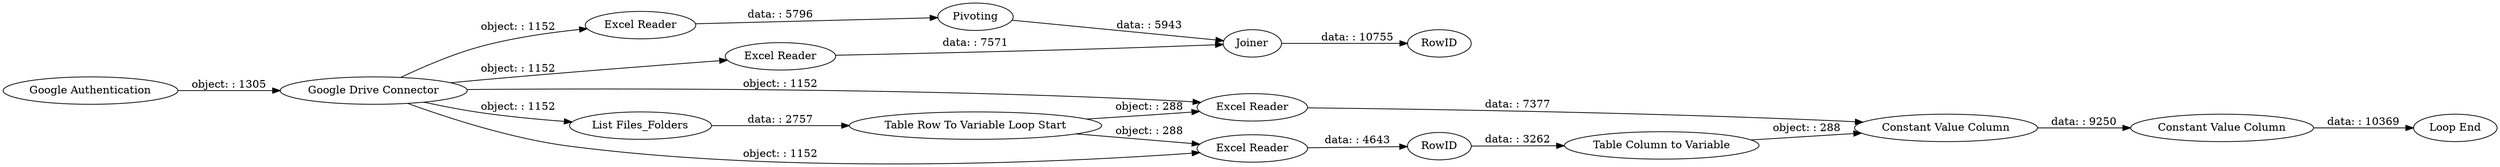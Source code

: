 digraph {
	"-8155819290059794540_293" [label="Constant Value Column"]
	"-8155819290059794540_284" [label=Pivoting]
	"-8155819290059794540_292" [label="Table Column to Variable"]
	"-8155819290059794540_294" [label="Constant Value Column"]
	"-8155819290059794540_283" [label="Excel Reader"]
	"-8155819290059794540_288" [label="Excel Reader"]
	"-8155819290059794540_282" [label="Excel Reader"]
	"-8155819290059794540_286" [label=RowID]
	"-8155819290059794540_290" [label="Excel Reader"]
	"-8155819290059794540_291" [label=RowID]
	"-8155819290059794540_289" [label="Table Row To Variable Loop Start"]
	"-8155819290059794540_279" [label="Google Authentication"]
	"-8155819290059794540_285" [label=Joiner]
	"-8155819290059794540_2030" [label="Loop End"]
	"-8155819290059794540_287" [label="List Files_Folders"]
	"-8155819290059794540_281" [label="Google Drive Connector"]
	"-8155819290059794540_283" -> "-8155819290059794540_284" [label="data: : 5796"]
	"-8155819290059794540_289" -> "-8155819290059794540_288" [label="object: : 288"]
	"-8155819290059794540_282" -> "-8155819290059794540_285" [label="data: : 7571"]
	"-8155819290059794540_289" -> "-8155819290059794540_290" [label="object: : 288"]
	"-8155819290059794540_291" -> "-8155819290059794540_292" [label="data: : 3262"]
	"-8155819290059794540_281" -> "-8155819290059794540_282" [label="object: : 1152"]
	"-8155819290059794540_292" -> "-8155819290059794540_293" [label="object: : 288"]
	"-8155819290059794540_281" -> "-8155819290059794540_288" [label="object: : 1152"]
	"-8155819290059794540_287" -> "-8155819290059794540_289" [label="data: : 2757"]
	"-8155819290059794540_281" -> "-8155819290059794540_290" [label="object: : 1152"]
	"-8155819290059794540_284" -> "-8155819290059794540_285" [label="data: : 5943"]
	"-8155819290059794540_288" -> "-8155819290059794540_293" [label="data: : 7377"]
	"-8155819290059794540_285" -> "-8155819290059794540_286" [label="data: : 10755"]
	"-8155819290059794540_279" -> "-8155819290059794540_281" [label="object: : 1305"]
	"-8155819290059794540_293" -> "-8155819290059794540_294" [label="data: : 9250"]
	"-8155819290059794540_290" -> "-8155819290059794540_291" [label="data: : 4643"]
	"-8155819290059794540_294" -> "-8155819290059794540_2030" [label="data: : 10369"]
	"-8155819290059794540_281" -> "-8155819290059794540_283" [label="object: : 1152"]
	"-8155819290059794540_281" -> "-8155819290059794540_287" [label="object: : 1152"]
	rankdir=LR
}

